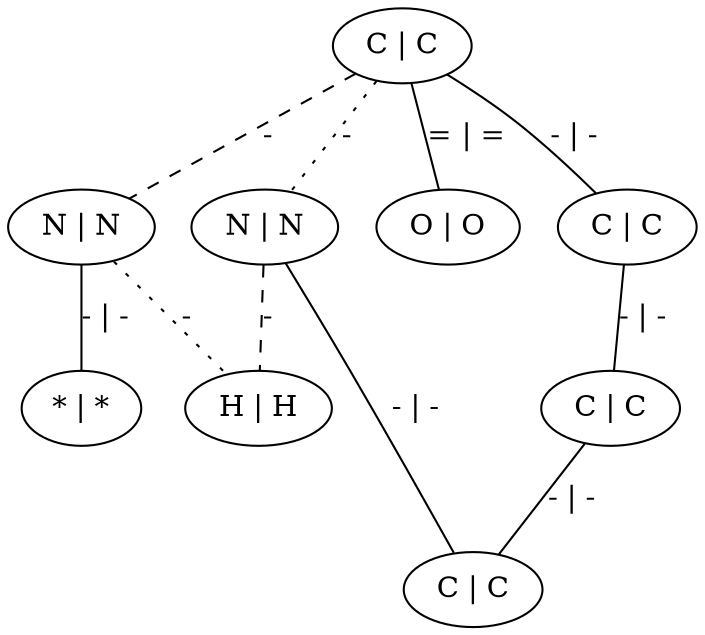 graph G {
	0 [ label="C | C" ]
	1 [ label="N | N" ]
	2 [ label="* | *" ]
	3 [ label="N | N" ]
	4 [ label="H | H" ]
	5 [ label="O | O" ]
	6 [ label="C | C" ]
	7 [ label="C | C" ]
	8 [ label="C | C" ]
	0 -- 1 [ style=dashed label="-" ]
	0 -- 3 [ style=dotted label="-" ]
	0 -- 5 [ label="= | =" ]
	0 -- 6 [ label="- | -" ]
	1 -- 2 [ label="- | -" ]
	1 -- 4 [ style=dotted label="-" ]
	3 -- 4 [ style=dashed label="-" ]
	3 -- 8 [ label="- | -" ]
	6 -- 7 [ label="- | -" ]
	7 -- 8 [ label="- | -" ]
}
